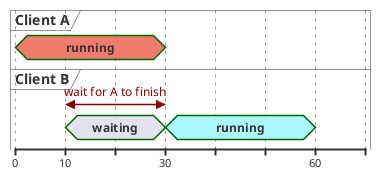 @startuml
concise    "Client A" as A
concise    "Client B" as B

@0
A is running #ef7b6c
B is {hidden}


@10
B is waiting

@30
A is {hidden}
B is running #adf7ff

@60
B is {hidden}

' EVENTS
B@10 <-> @30 : wait for A to finish
@enduml
